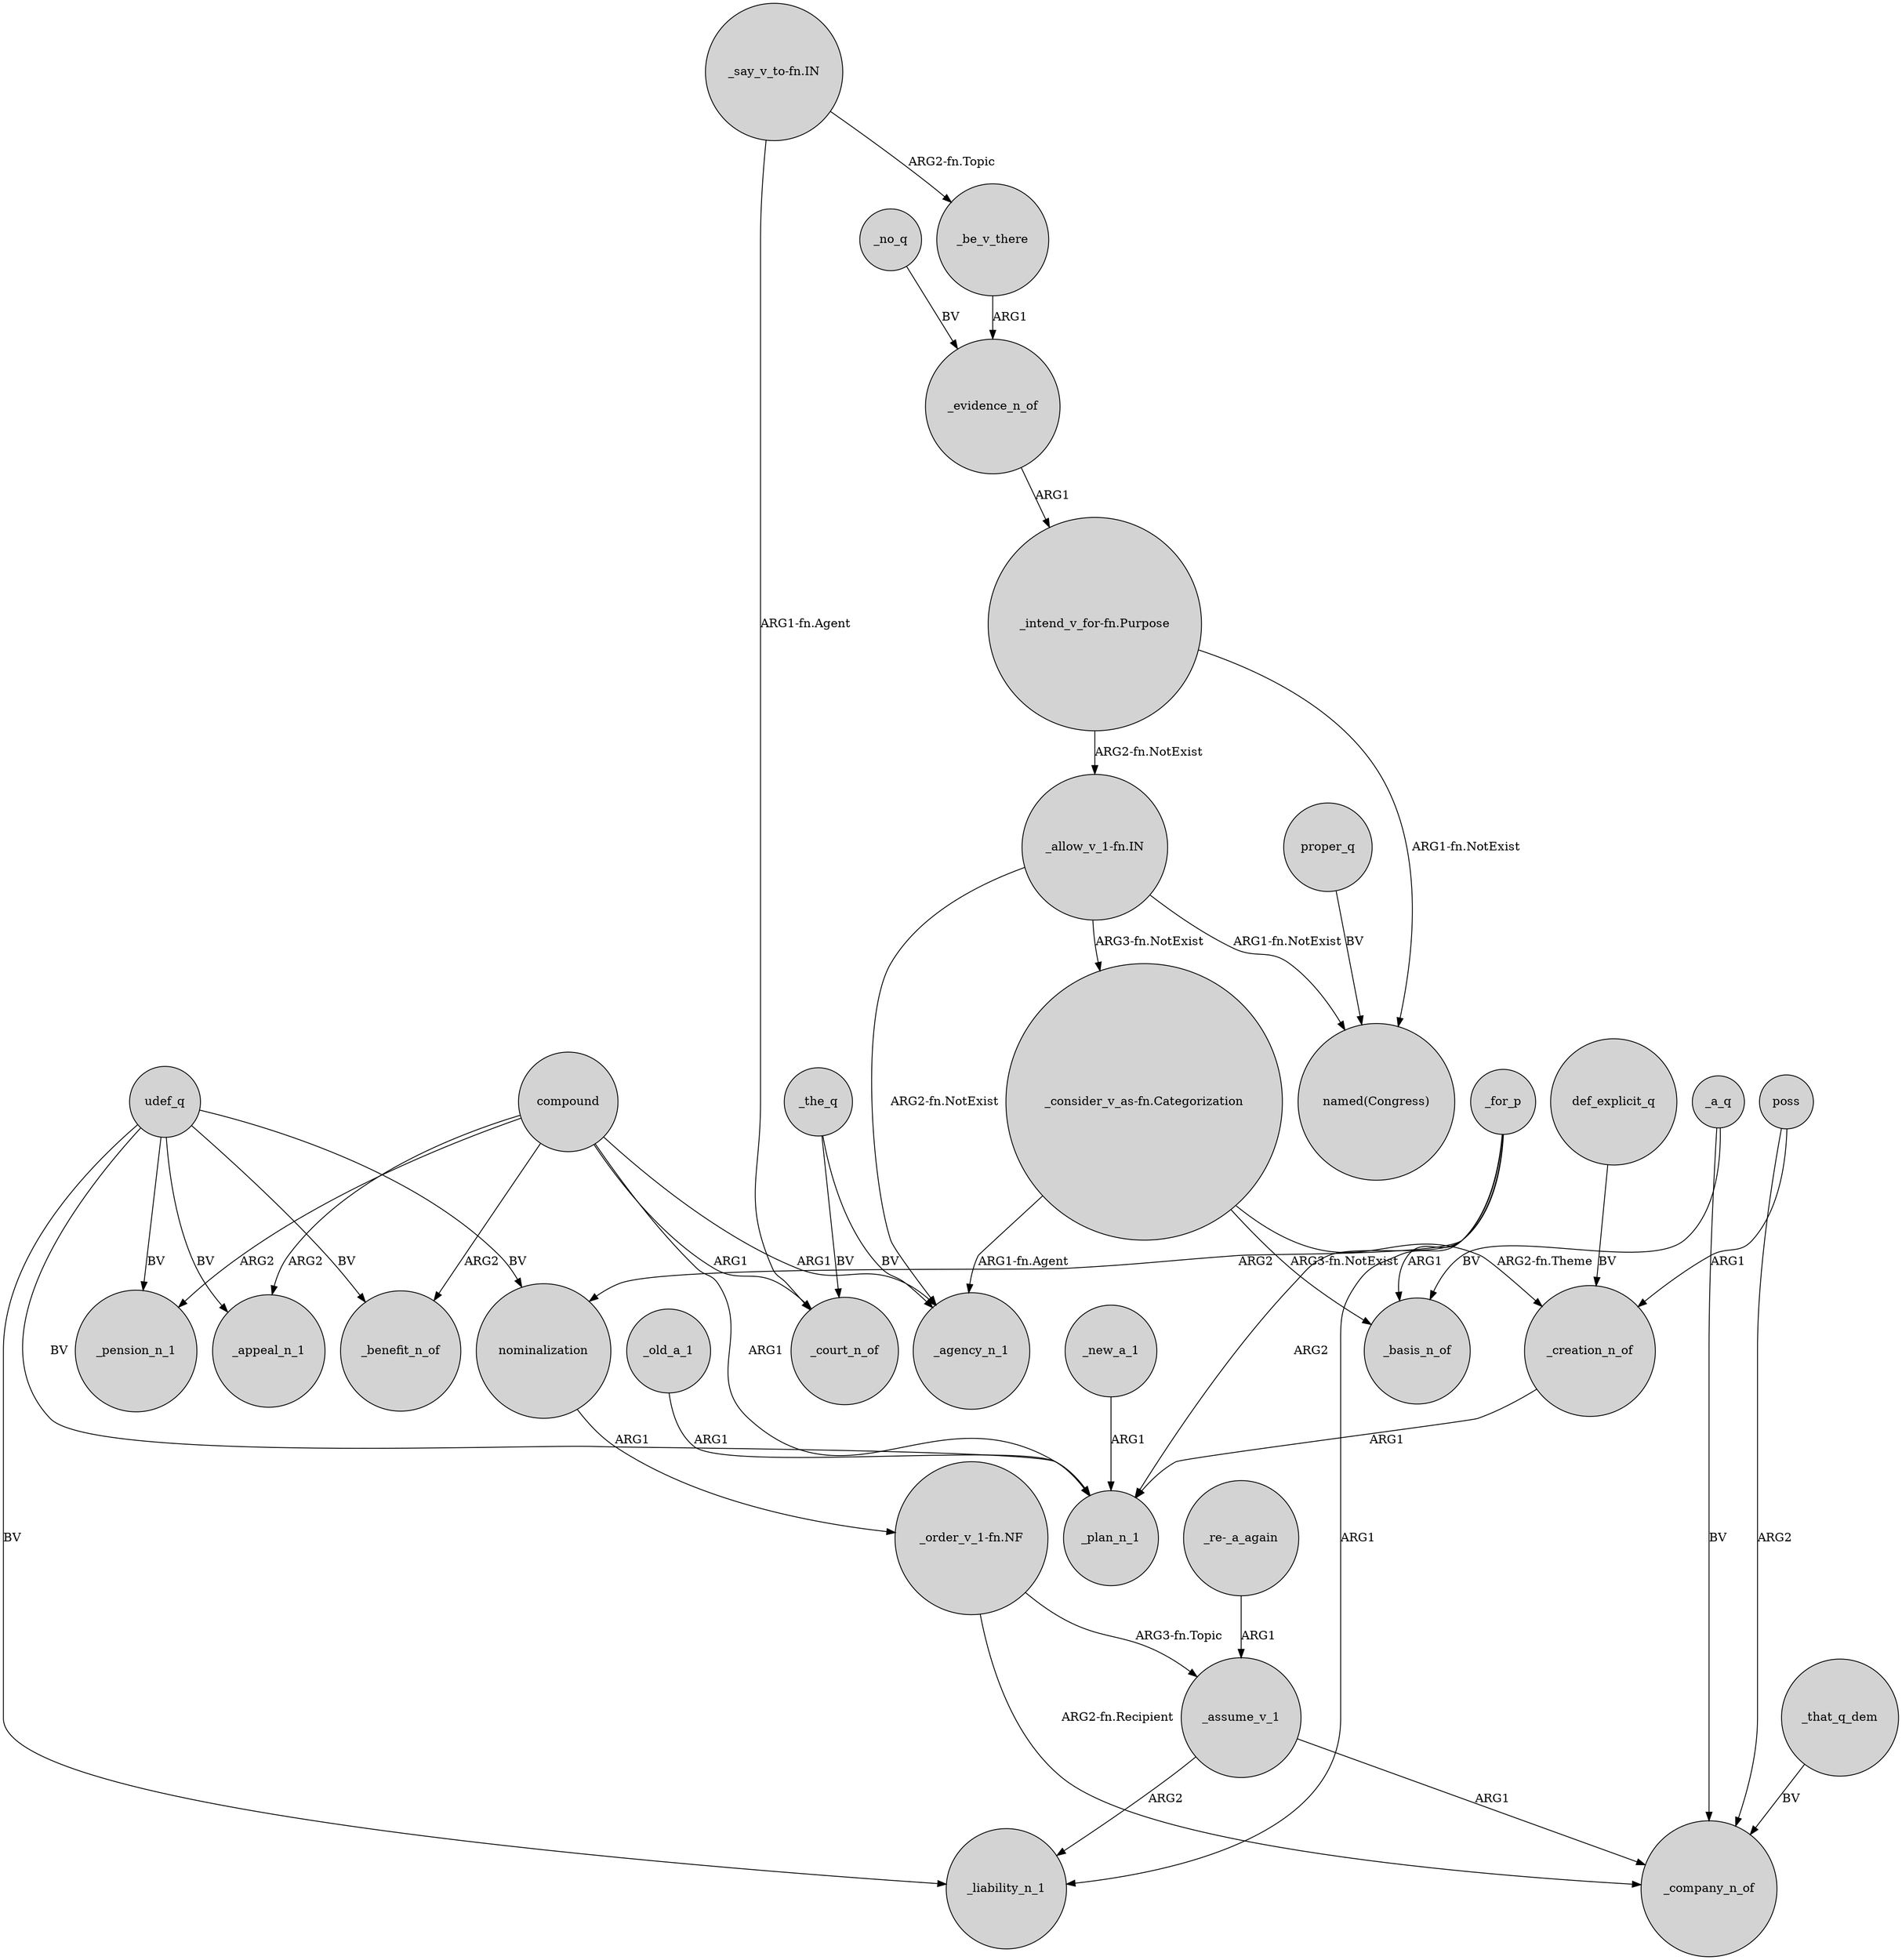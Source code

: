 digraph {
	node [shape=circle style=filled]
	nominalization -> "_order_v_1-fn.NF" [label=ARG1]
	_the_q -> _agency_n_1 [label=BV]
	udef_q -> _liability_n_1 [label=BV]
	compound -> _appeal_n_1 [label=ARG2]
	compound -> _agency_n_1 [label=ARG1]
	"_allow_v_1-fn.IN" -> "_consider_v_as-fn.Categorization" [label="ARG3-fn.NotExist"]
	_creation_n_of -> _plan_n_1 [label=ARG1]
	"_allow_v_1-fn.IN" -> "named(Congress)" [label="ARG1-fn.NotExist"]
	"_intend_v_for-fn.Purpose" -> "named(Congress)" [label="ARG1-fn.NotExist"]
	_new_a_1 -> _plan_n_1 [label=ARG1]
	_the_q -> _court_n_of [label=BV]
	_for_p -> nominalization [label=ARG2]
	compound -> _plan_n_1 [label=ARG1]
	_no_q -> _evidence_n_of [label=BV]
	compound -> _pension_n_1 [label=ARG2]
	"_consider_v_as-fn.Categorization" -> _agency_n_1 [label="ARG1-fn.Agent"]
	_be_v_there -> _evidence_n_of [label=ARG1]
	proper_q -> "named(Congress)" [label=BV]
	_a_q -> _basis_n_of [label=BV]
	_old_a_1 -> _plan_n_1 [label=ARG1]
	"_consider_v_as-fn.Categorization" -> _basis_n_of [label="ARG3-fn.NotExist"]
	_for_p -> _liability_n_1 [label=ARG1]
	"_intend_v_for-fn.Purpose" -> "_allow_v_1-fn.IN" [label="ARG2-fn.NotExist"]
	"_order_v_1-fn.NF" -> _assume_v_1 [label="ARG3-fn.Topic"]
	udef_q -> _appeal_n_1 [label=BV]
	_that_q_dem -> _company_n_of [label=BV]
	udef_q -> _pension_n_1 [label=BV]
	_assume_v_1 -> _company_n_of [label=ARG1]
	udef_q -> _plan_n_1 [label=BV]
	"_say_v_to-fn.IN" -> _be_v_there [label="ARG2-fn.Topic"]
	compound -> _benefit_n_of [label=ARG2]
	udef_q -> nominalization [label=BV]
	"_consider_v_as-fn.Categorization" -> _creation_n_of [label="ARG2-fn.Theme"]
	_a_q -> _company_n_of [label=BV]
	_evidence_n_of -> "_intend_v_for-fn.Purpose" [label=ARG1]
	"_allow_v_1-fn.IN" -> _agency_n_1 [label="ARG2-fn.NotExist"]
	poss -> _company_n_of [label=ARG2]
	def_explicit_q -> _creation_n_of [label=BV]
	"_say_v_to-fn.IN" -> _court_n_of [label="ARG1-fn.Agent"]
	udef_q -> _benefit_n_of [label=BV]
	"_order_v_1-fn.NF" -> _company_n_of [label="ARG2-fn.Recipient"]
	_assume_v_1 -> _liability_n_1 [label=ARG2]
	_for_p -> _plan_n_1 [label=ARG2]
	compound -> _court_n_of [label=ARG1]
	poss -> _creation_n_of [label=ARG1]
	_for_p -> _basis_n_of [label=ARG1]
	"_re-_a_again" -> _assume_v_1 [label=ARG1]
}
